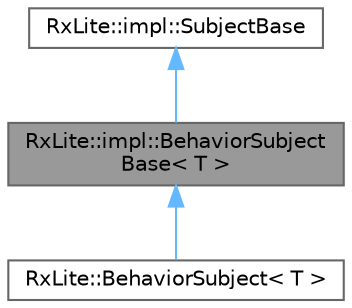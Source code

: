 digraph "RxLite::impl::BehaviorSubjectBase&lt; T &gt;"
{
 // LATEX_PDF_SIZE
  bgcolor="transparent";
  edge [fontname=Helvetica,fontsize=10,labelfontname=Helvetica,labelfontsize=10];
  node [fontname=Helvetica,fontsize=10,shape=box,height=0.2,width=0.4];
  Node1 [id="Node000001",label="RxLite::impl::BehaviorSubject\lBase\< T \>",height=0.2,width=0.4,color="gray40", fillcolor="grey60", style="filled", fontcolor="black",tooltip=" "];
  Node2 -> Node1 [id="edge1_Node000001_Node000002",dir="back",color="steelblue1",style="solid",tooltip=" "];
  Node2 [id="Node000002",label="RxLite::impl::SubjectBase",height=0.2,width=0.4,color="gray40", fillcolor="white", style="filled",URL="$classRxLite_1_1impl_1_1SubjectBase.html",tooltip=" "];
  Node1 -> Node3 [id="edge2_Node000001_Node000003",dir="back",color="steelblue1",style="solid",tooltip=" "];
  Node3 [id="Node000003",label="RxLite::BehaviorSubject\< T \>",height=0.2,width=0.4,color="gray40", fillcolor="white", style="filled",URL="$classRxLite_1_1BehaviorSubject.html",tooltip="A special type of Subject that replays the last emitted value to new subscribers."];
}
